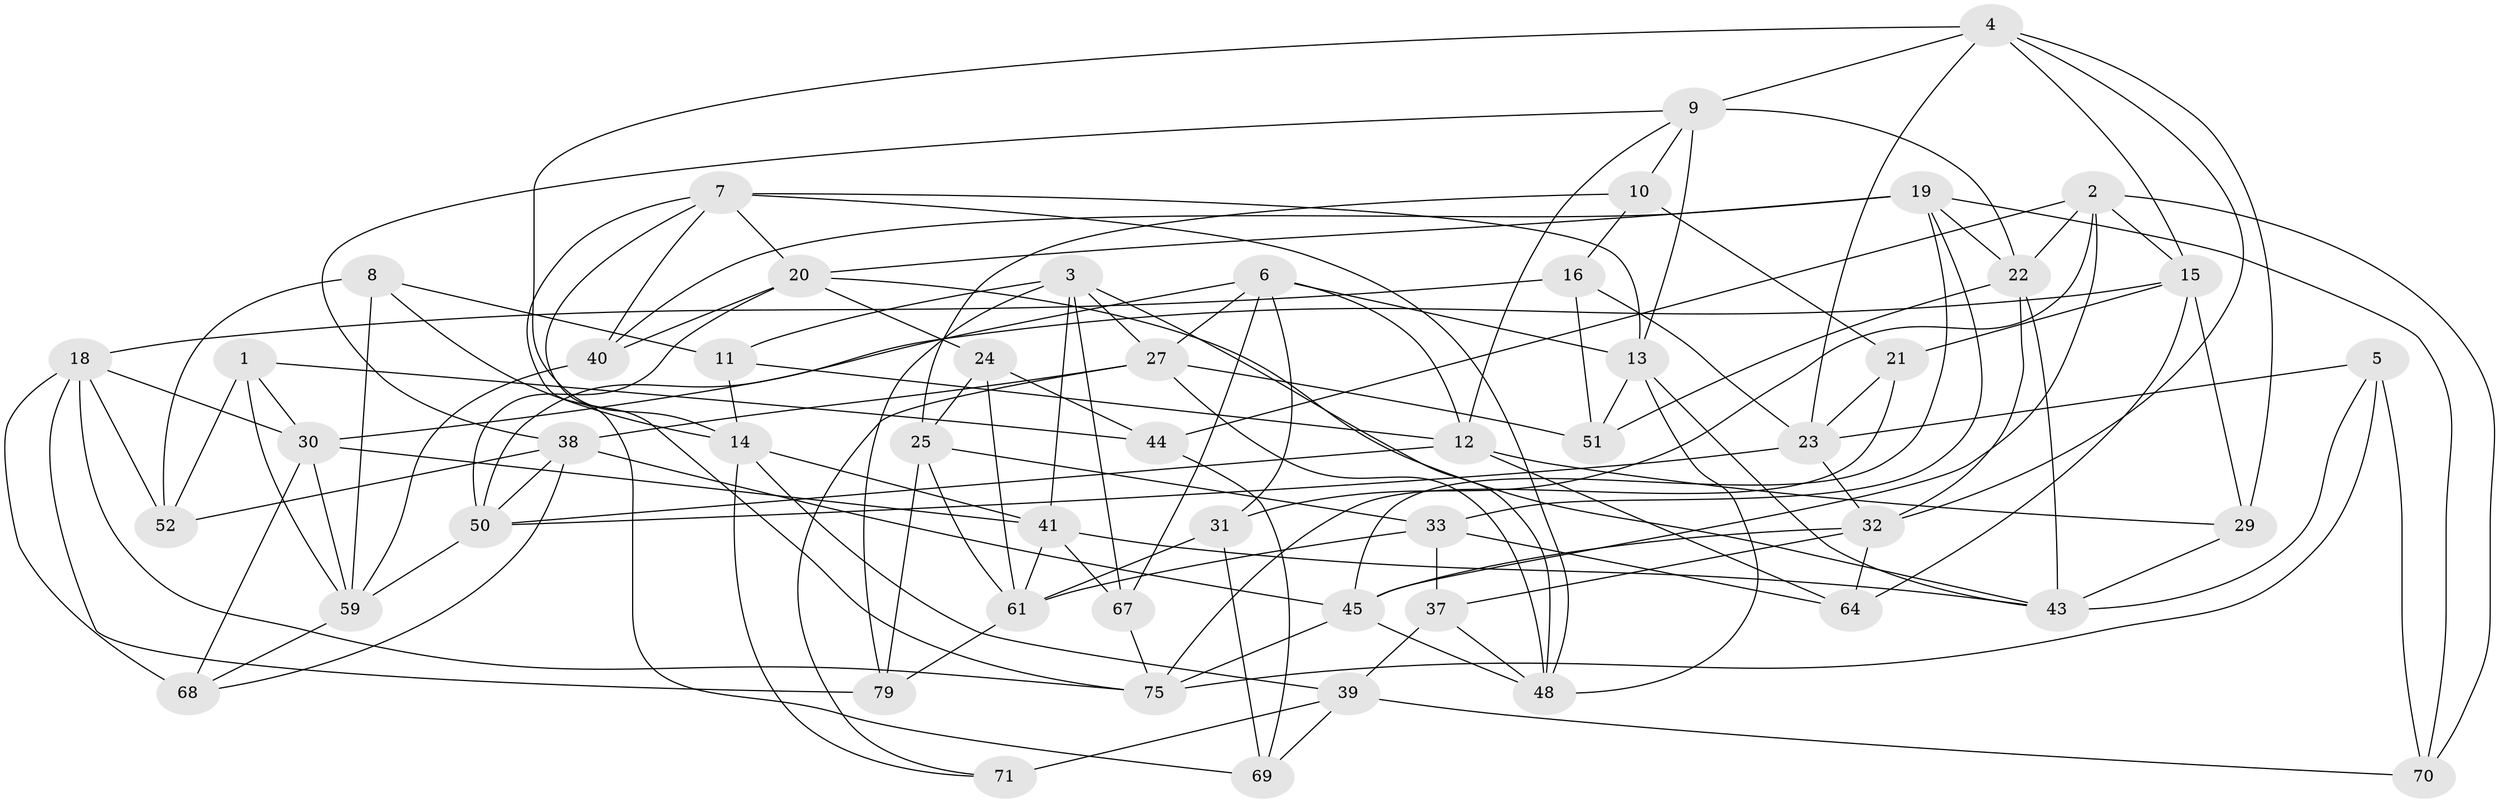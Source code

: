 // original degree distribution, {4: 1.0}
// Generated by graph-tools (version 1.1) at 2025/42/03/06/25 10:42:17]
// undirected, 52 vertices, 132 edges
graph export_dot {
graph [start="1"]
  node [color=gray90,style=filled];
  1;
  2 [super="+26"];
  3 [super="+55"];
  4 [super="+81"];
  5;
  6 [super="+77"];
  7 [super="+36"];
  8;
  9 [super="+47"];
  10;
  11;
  12 [super="+17"];
  13 [super="+49"];
  14 [super="+73"];
  15 [super="+28"];
  16;
  18 [super="+82"];
  19 [super="+34"];
  20 [super="+42"];
  21;
  22 [super="+63"];
  23 [super="+35"];
  24;
  25 [super="+54"];
  27 [super="+66"];
  29;
  30 [super="+74"];
  31;
  32 [super="+62"];
  33 [super="+60"];
  37;
  38 [super="+80"];
  39 [super="+78"];
  40;
  41 [super="+56"];
  43 [super="+46"];
  44;
  45 [super="+58"];
  48 [super="+57"];
  50 [super="+53"];
  51;
  52;
  59 [super="+65"];
  61 [super="+72"];
  64;
  67;
  68;
  69;
  70;
  71;
  75 [super="+76"];
  79;
  1 -- 44;
  1 -- 52;
  1 -- 59;
  1 -- 30;
  2 -- 70;
  2 -- 22;
  2 -- 44;
  2 -- 45;
  2 -- 31;
  2 -- 15;
  3 -- 48;
  3 -- 67;
  3 -- 41;
  3 -- 11;
  3 -- 79;
  3 -- 27;
  4 -- 23;
  4 -- 14;
  4 -- 29;
  4 -- 15;
  4 -- 32;
  4 -- 9;
  5 -- 43;
  5 -- 70;
  5 -- 75;
  5 -- 23;
  6 -- 27;
  6 -- 13;
  6 -- 50;
  6 -- 67;
  6 -- 12;
  6 -- 31;
  7 -- 40;
  7 -- 69;
  7 -- 13;
  7 -- 75;
  7 -- 48;
  7 -- 20;
  8 -- 14;
  8 -- 52;
  8 -- 11;
  8 -- 59;
  9 -- 12;
  9 -- 10;
  9 -- 38;
  9 -- 13;
  9 -- 22;
  10 -- 21;
  10 -- 16;
  10 -- 25;
  11 -- 14;
  11 -- 12;
  12 -- 29;
  12 -- 64;
  12 -- 50;
  13 -- 43;
  13 -- 51;
  13 -- 48;
  14 -- 41;
  14 -- 71;
  14 -- 39;
  15 -- 64;
  15 -- 21;
  15 -- 29;
  15 -- 30;
  16 -- 23;
  16 -- 51;
  16 -- 18;
  18 -- 30;
  18 -- 75;
  18 -- 68;
  18 -- 52;
  18 -- 79;
  19 -- 40;
  19 -- 22;
  19 -- 45;
  19 -- 33;
  19 -- 70;
  19 -- 20;
  20 -- 24;
  20 -- 43;
  20 -- 50;
  20 -- 40;
  21 -- 75;
  21 -- 23;
  22 -- 51;
  22 -- 32;
  22 -- 43;
  23 -- 32;
  23 -- 50;
  24 -- 44;
  24 -- 25;
  24 -- 61;
  25 -- 33 [weight=2];
  25 -- 79;
  25 -- 61;
  27 -- 48;
  27 -- 71;
  27 -- 51;
  27 -- 38;
  29 -- 43;
  30 -- 41;
  30 -- 68;
  30 -- 59;
  31 -- 61;
  31 -- 69;
  32 -- 64;
  32 -- 45;
  32 -- 37;
  33 -- 64;
  33 -- 37;
  33 -- 61;
  37 -- 39;
  37 -- 48;
  38 -- 45;
  38 -- 52;
  38 -- 68;
  38 -- 50;
  39 -- 71 [weight=2];
  39 -- 69;
  39 -- 70;
  40 -- 59;
  41 -- 61;
  41 -- 67;
  41 -- 43;
  44 -- 69;
  45 -- 75;
  45 -- 48;
  50 -- 59;
  59 -- 68;
  61 -- 79;
  67 -- 75;
}
